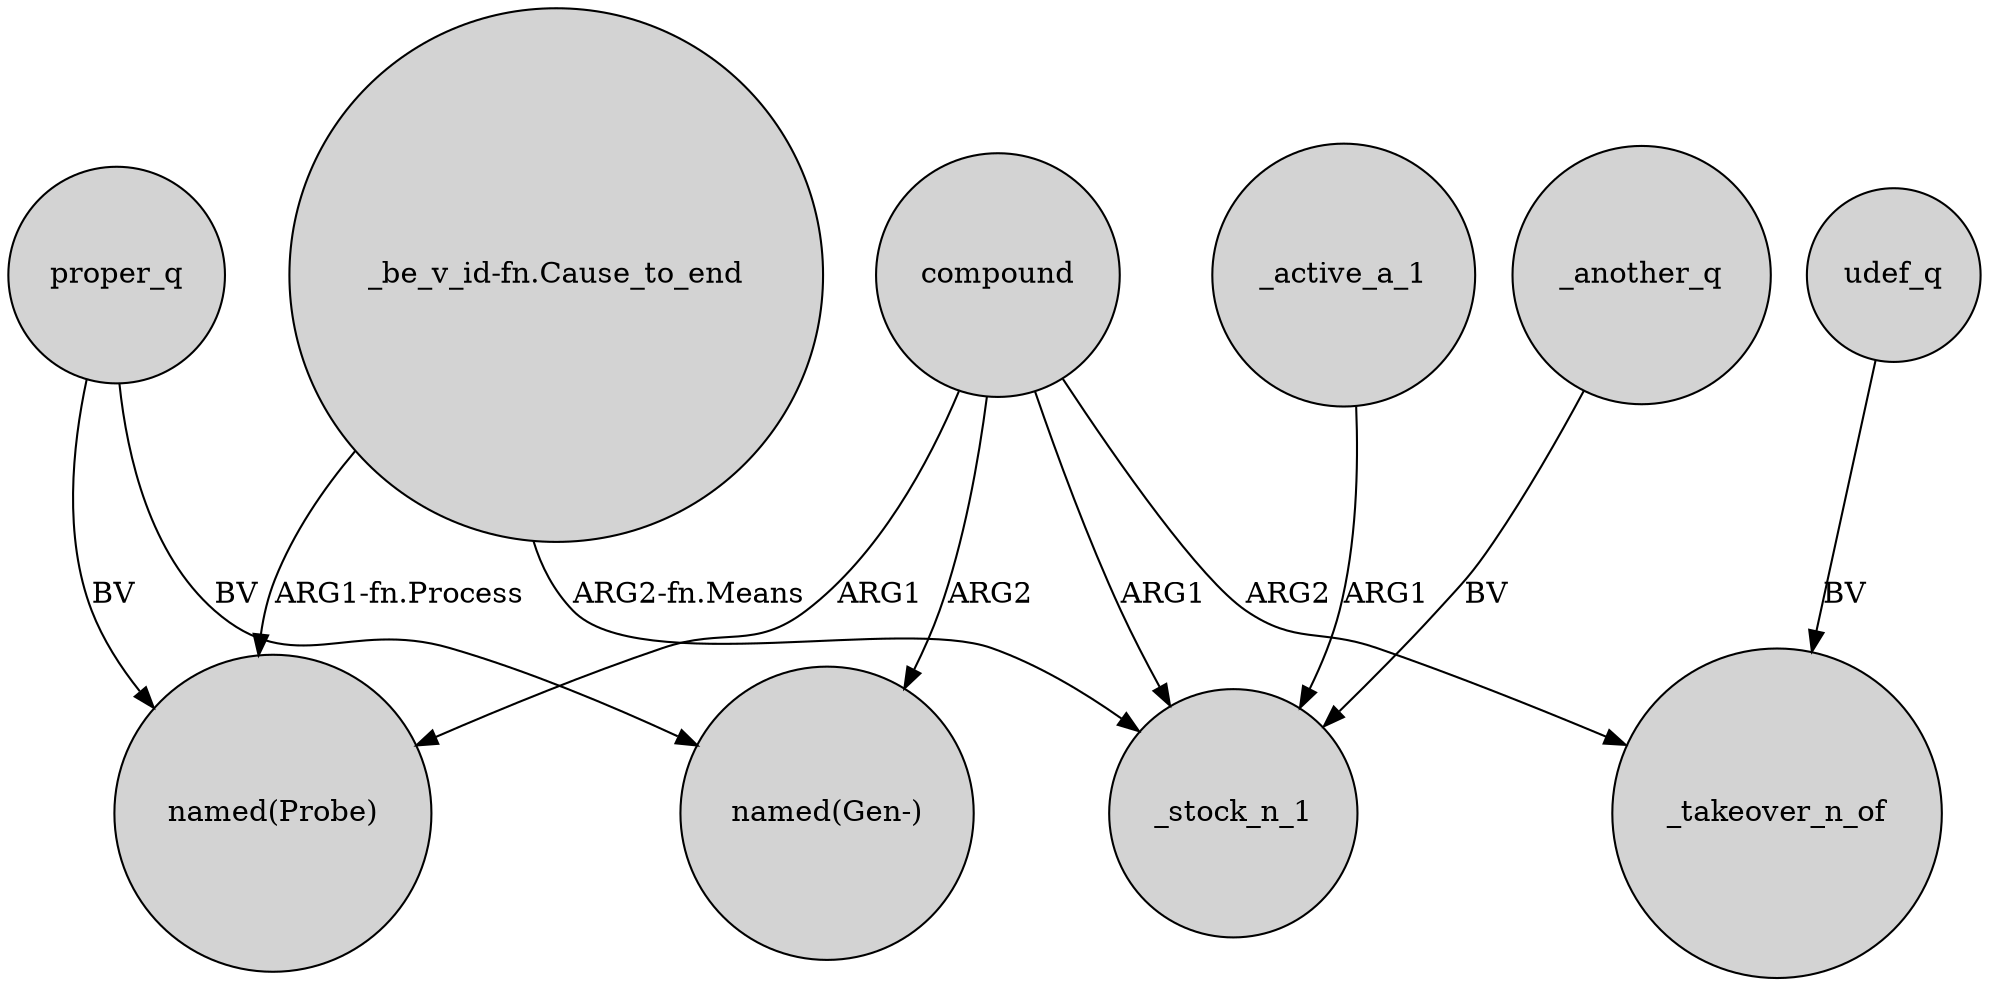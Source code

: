 digraph {
	node [shape=circle style=filled]
	"_be_v_id-fn.Cause_to_end" -> "named(Probe)" [label="ARG1-fn.Process"]
	compound -> _takeover_n_of [label=ARG2]
	proper_q -> "named(Gen-)" [label=BV]
	_another_q -> _stock_n_1 [label=BV]
	compound -> _stock_n_1 [label=ARG1]
	compound -> "named(Probe)" [label=ARG1]
	compound -> "named(Gen-)" [label=ARG2]
	_active_a_1 -> _stock_n_1 [label=ARG1]
	udef_q -> _takeover_n_of [label=BV]
	"_be_v_id-fn.Cause_to_end" -> _stock_n_1 [label="ARG2-fn.Means"]
	proper_q -> "named(Probe)" [label=BV]
}
